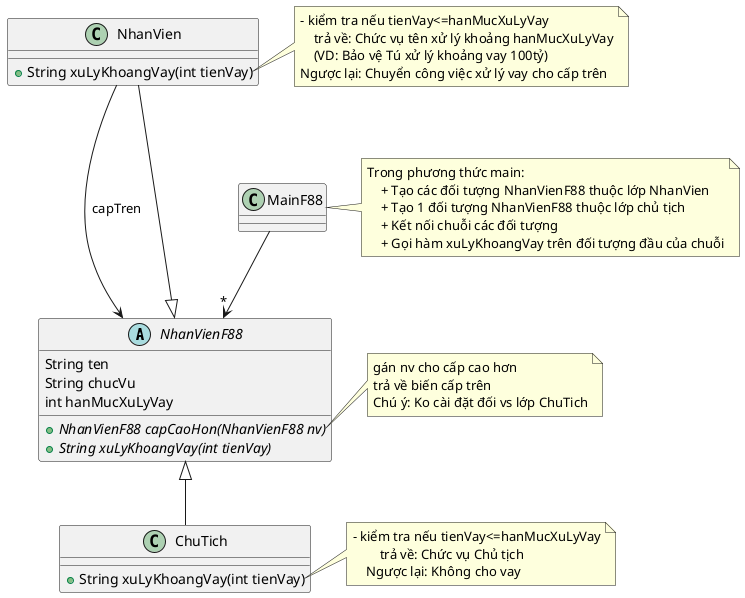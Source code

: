 @startuml
'https://plantuml.com/class-diagram

abstract class NhanVienF88
class ChuTich
class NhanVien
NhanVienF88 <|-- ChuTich
NhanVienF88 <|-- NhanVien
NhanVien ---> NhanVienF88:capTren
MainF88 --> "*"NhanVienF88
abstract class NhanVienF88{
    String ten
    String chucVu
    int hanMucXuLyVay

    +{abstract} NhanVienF88 capCaoHon(NhanVienF88 nv)
    +{abstract} String xuLyKhoangVay(int tienVay)
}
class NhanVien{
    + String xuLyKhoangVay(int tienVay)
}
note right of NhanVien::xuLyKhoangVay
    - kiểm tra nếu tienVay<=hanMucXuLyVay
        trả về: Chức vụ tên xử lý khoảng hanMucXuLyVay
        (VD: Bảo vệ Tú xử lý khoảng vay 100tỷ)
    Ngược lại: Chuyển công việc xử lý vay cho cấp trên
end note

note right of NhanVienF88::capCaoHon
    gán nv cho cấp cao hơn
    trả về biến cấp trên
    Chú ý: Ko cài đặt đối vs lớp ChuTich
end note


class ChuTich{
    + String xuLyKhoangVay(int tienVay)
}
note right of ChuTich::xuLyKhoangVay
    - kiểm tra nếu tienVay<=hanMucXuLyVay
            trả về: Chức vụ Chủ tịch
        Ngược lại: Không cho vay
end note

note right of MainF88
    Trong phương thức main:
        + Tạo các đối tượng NhanVienF88 thuộc lớp NhanVien
        + Tạo 1 đối tượng NhanVienF88 thuộc lớp chủ tịch
        + Kết nối chuỗi các đối tượng
        + Gọi hàm xuLyKhoangVay trên đối tượng đầu của chuỗi
end note
@enduml